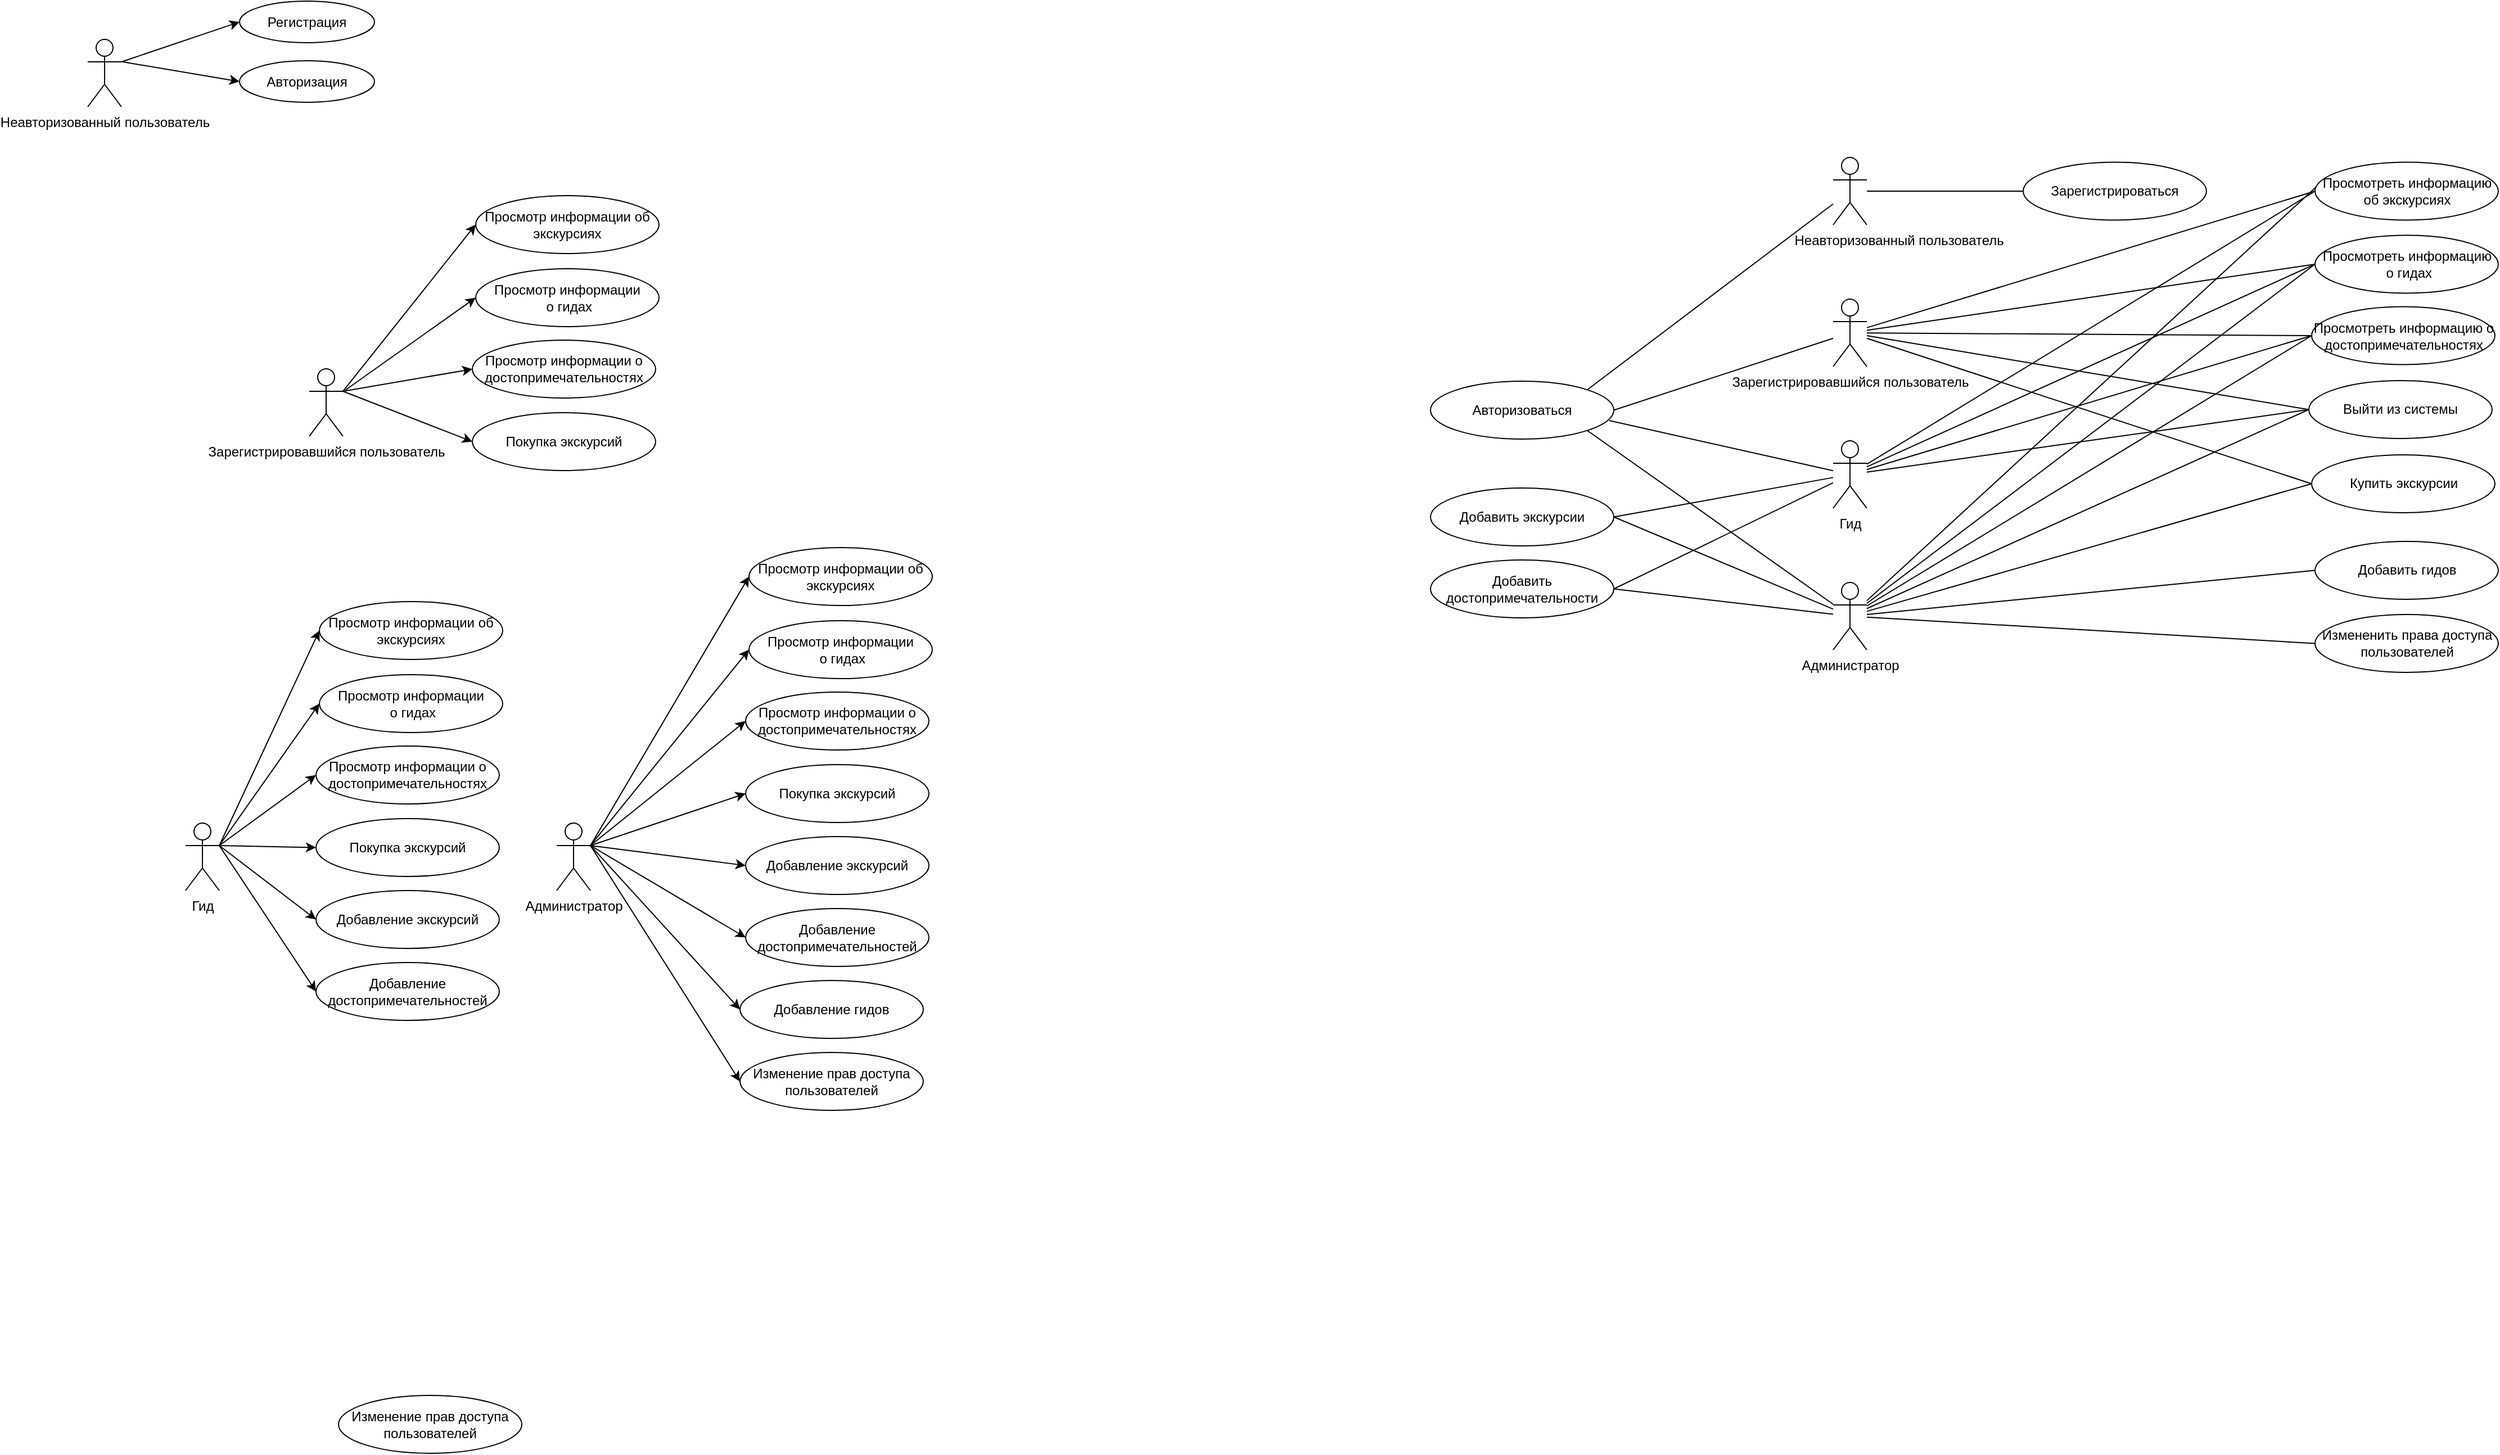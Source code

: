 <mxfile version="14.4.2" type="device"><diagram id="MyeSemXc057oteA3h1vB" name="Page-1"><mxGraphModel dx="1086" dy="806" grid="0" gridSize="10" guides="1" tooltips="1" connect="1" arrows="1" fold="1" page="0" pageScale="1" pageWidth="827" pageHeight="1169" math="0" shadow="0"><root><mxCell id="0"/><mxCell id="1" parent="0"/><mxCell id="lK_70EgkcgO9wUuQXPOq-2" value="Неавторизованный пользователь" style="shape=umlActor;verticalLabelPosition=bottom;verticalAlign=top;html=1;outlineConnect=0;" parent="1" vertex="1"><mxGeometry x="113" y="169" width="30" height="60" as="geometry"/></mxCell><mxCell id="lK_70EgkcgO9wUuQXPOq-31" style="orthogonalLoop=1;jettySize=auto;html=1;exitX=1;exitY=0.333;exitDx=0;exitDy=0;exitPerimeter=0;entryX=0;entryY=0.5;entryDx=0;entryDy=0;rounded=0;" parent="1" source="lK_70EgkcgO9wUuQXPOq-3" target="lK_70EgkcgO9wUuQXPOq-8" edge="1"><mxGeometry relative="1" as="geometry"/></mxCell><mxCell id="lK_70EgkcgO9wUuQXPOq-33" style="edgeStyle=none;rounded=0;orthogonalLoop=1;jettySize=auto;html=1;exitX=1;exitY=0.333;exitDx=0;exitDy=0;exitPerimeter=0;entryX=0;entryY=0.5;entryDx=0;entryDy=0;" parent="1" source="lK_70EgkcgO9wUuQXPOq-3" target="lK_70EgkcgO9wUuQXPOq-11" edge="1"><mxGeometry relative="1" as="geometry"/></mxCell><mxCell id="lK_70EgkcgO9wUuQXPOq-34" style="edgeStyle=none;rounded=0;orthogonalLoop=1;jettySize=auto;html=1;exitX=1;exitY=0.333;exitDx=0;exitDy=0;exitPerimeter=0;entryX=0;entryY=0.5;entryDx=0;entryDy=0;" parent="1" source="lK_70EgkcgO9wUuQXPOq-3" target="lK_70EgkcgO9wUuQXPOq-12" edge="1"><mxGeometry relative="1" as="geometry"/></mxCell><mxCell id="lK_70EgkcgO9wUuQXPOq-3" value="Зарегистрировавшийся пользователь" style="shape=umlActor;verticalLabelPosition=bottom;verticalAlign=top;html=1;outlineConnect=0;" parent="1" vertex="1"><mxGeometry x="310" y="462" width="30" height="60" as="geometry"/></mxCell><mxCell id="lK_70EgkcgO9wUuQXPOq-35" style="edgeStyle=none;rounded=0;orthogonalLoop=1;jettySize=auto;html=1;exitX=1;exitY=0.333;exitDx=0;exitDy=0;exitPerimeter=0;entryX=0;entryY=0.5;entryDx=0;entryDy=0;" parent="1" source="lK_70EgkcgO9wUuQXPOq-4" target="lK_70EgkcgO9wUuQXPOq-13" edge="1"><mxGeometry relative="1" as="geometry"/></mxCell><mxCell id="lK_70EgkcgO9wUuQXPOq-36" style="edgeStyle=none;rounded=0;orthogonalLoop=1;jettySize=auto;html=1;exitX=1;exitY=0.333;exitDx=0;exitDy=0;exitPerimeter=0;entryX=0;entryY=0.5;entryDx=0;entryDy=0;" parent="1" source="lK_70EgkcgO9wUuQXPOq-4" target="lK_70EgkcgO9wUuQXPOq-14" edge="1"><mxGeometry relative="1" as="geometry"/></mxCell><mxCell id="lK_70EgkcgO9wUuQXPOq-37" style="edgeStyle=none;rounded=0;orthogonalLoop=1;jettySize=auto;html=1;exitX=1;exitY=0.333;exitDx=0;exitDy=0;exitPerimeter=0;entryX=0;entryY=0.5;entryDx=0;entryDy=0;" parent="1" source="lK_70EgkcgO9wUuQXPOq-4" target="lK_70EgkcgO9wUuQXPOq-15" edge="1"><mxGeometry relative="1" as="geometry"/></mxCell><mxCell id="lK_70EgkcgO9wUuQXPOq-38" style="edgeStyle=none;rounded=0;orthogonalLoop=1;jettySize=auto;html=1;exitX=1;exitY=0.333;exitDx=0;exitDy=0;exitPerimeter=0;entryX=0;entryY=0.5;entryDx=0;entryDy=0;" parent="1" source="lK_70EgkcgO9wUuQXPOq-4" target="lK_70EgkcgO9wUuQXPOq-16" edge="1"><mxGeometry relative="1" as="geometry"/></mxCell><mxCell id="lK_70EgkcgO9wUuQXPOq-40" style="edgeStyle=none;rounded=0;orthogonalLoop=1;jettySize=auto;html=1;exitX=1;exitY=0.333;exitDx=0;exitDy=0;exitPerimeter=0;entryX=0;entryY=0.5;entryDx=0;entryDy=0;" parent="1" source="lK_70EgkcgO9wUuQXPOq-4" target="lK_70EgkcgO9wUuQXPOq-17" edge="1"><mxGeometry relative="1" as="geometry"/></mxCell><mxCell id="lK_70EgkcgO9wUuQXPOq-41" style="edgeStyle=none;rounded=0;orthogonalLoop=1;jettySize=auto;html=1;exitX=1;exitY=0.333;exitDx=0;exitDy=0;exitPerimeter=0;entryX=0;entryY=0.5;entryDx=0;entryDy=0;" parent="1" source="lK_70EgkcgO9wUuQXPOq-4" target="lK_70EgkcgO9wUuQXPOq-18" edge="1"><mxGeometry relative="1" as="geometry"/></mxCell><mxCell id="lK_70EgkcgO9wUuQXPOq-4" value="Гид&lt;span style=&quot;color: rgba(0 , 0 , 0 , 0) ; font-family: monospace ; font-size: 0px&quot;&gt;%3CmxGraphModel%3E%3Croot%3E%3CmxCell%20id%3D%220%22%2F%3E%3CmxCell%20id%3D%221%22%20parent%3D%220%22%2F%3E%3CmxCell%20id%3D%222%22%20value%3D%22%D0%97%D0%B0%D1%80%D0%B5%D0%B3%D0%B8%D1%81%D1%82%D1%80%D0%B8%D1%80%D0%BE%D0%B2%D0%B0%D0%B2%D1%88%D0%B8%D0%B9%D1%81%D1%8F%20%D0%BF%D0%BE%D0%BB%D1%8C%D0%B7%D0%BE%D0%B2%D0%B0%D1%82%D0%B5%D0%BB%D1%8C%22%20style%3D%22shape%3DumlActor%3BverticalLabelPosition%3Dbottom%3BverticalAlign%3Dtop%3Bhtml%3D1%3BoutlineConnect%3D0%3B%22%20vertex%3D%221%22%20parent%3D%221%22%3E%3CmxGeometry%20x%3D%22310%22%20y%3D%22462%22%20width%3D%2230%22%20height%3D%2260%22%20as%3D%22geometry%22%2F%3E%3C%2FmxCell%3E%3C%2Froot%3E%3C%2FmxGraphModel%3E&lt;/span&gt;" style="shape=umlActor;verticalLabelPosition=bottom;verticalAlign=top;html=1;outlineConnect=0;" parent="1" vertex="1"><mxGeometry x="200" y="866" width="30" height="60" as="geometry"/></mxCell><mxCell id="lK_70EgkcgO9wUuQXPOq-42" style="edgeStyle=none;rounded=0;orthogonalLoop=1;jettySize=auto;html=1;exitX=1;exitY=0.333;exitDx=0;exitDy=0;exitPerimeter=0;entryX=0;entryY=0.5;entryDx=0;entryDy=0;" parent="1" source="lK_70EgkcgO9wUuQXPOq-5" target="lK_70EgkcgO9wUuQXPOq-19" edge="1"><mxGeometry relative="1" as="geometry"/></mxCell><mxCell id="lK_70EgkcgO9wUuQXPOq-43" style="edgeStyle=none;rounded=0;orthogonalLoop=1;jettySize=auto;html=1;exitX=1;exitY=0.333;exitDx=0;exitDy=0;exitPerimeter=0;entryX=0;entryY=0.5;entryDx=0;entryDy=0;" parent="1" source="lK_70EgkcgO9wUuQXPOq-5" target="lK_70EgkcgO9wUuQXPOq-20" edge="1"><mxGeometry relative="1" as="geometry"/></mxCell><mxCell id="lK_70EgkcgO9wUuQXPOq-44" style="edgeStyle=none;rounded=0;orthogonalLoop=1;jettySize=auto;html=1;exitX=1;exitY=0.333;exitDx=0;exitDy=0;exitPerimeter=0;entryX=0;entryY=0.5;entryDx=0;entryDy=0;" parent="1" source="lK_70EgkcgO9wUuQXPOq-5" target="lK_70EgkcgO9wUuQXPOq-21" edge="1"><mxGeometry relative="1" as="geometry"/></mxCell><mxCell id="lK_70EgkcgO9wUuQXPOq-45" style="edgeStyle=none;rounded=0;orthogonalLoop=1;jettySize=auto;html=1;exitX=1;exitY=0.333;exitDx=0;exitDy=0;exitPerimeter=0;entryX=0;entryY=0.5;entryDx=0;entryDy=0;" parent="1" source="lK_70EgkcgO9wUuQXPOq-5" target="lK_70EgkcgO9wUuQXPOq-22" edge="1"><mxGeometry relative="1" as="geometry"/></mxCell><mxCell id="lK_70EgkcgO9wUuQXPOq-46" style="edgeStyle=none;rounded=0;orthogonalLoop=1;jettySize=auto;html=1;exitX=1;exitY=0.333;exitDx=0;exitDy=0;exitPerimeter=0;entryX=0;entryY=0.5;entryDx=0;entryDy=0;" parent="1" source="lK_70EgkcgO9wUuQXPOq-5" target="lK_70EgkcgO9wUuQXPOq-23" edge="1"><mxGeometry relative="1" as="geometry"/></mxCell><mxCell id="lK_70EgkcgO9wUuQXPOq-47" style="edgeStyle=none;rounded=0;orthogonalLoop=1;jettySize=auto;html=1;exitX=1;exitY=0.333;exitDx=0;exitDy=0;exitPerimeter=0;entryX=0;entryY=0.5;entryDx=0;entryDy=0;" parent="1" source="lK_70EgkcgO9wUuQXPOq-5" target="lK_70EgkcgO9wUuQXPOq-24" edge="1"><mxGeometry relative="1" as="geometry"/></mxCell><mxCell id="lK_70EgkcgO9wUuQXPOq-48" style="edgeStyle=none;rounded=0;orthogonalLoop=1;jettySize=auto;html=1;exitX=1;exitY=0.333;exitDx=0;exitDy=0;exitPerimeter=0;entryX=0;entryY=0.5;entryDx=0;entryDy=0;" parent="1" source="lK_70EgkcgO9wUuQXPOq-5" target="lK_70EgkcgO9wUuQXPOq-25" edge="1"><mxGeometry relative="1" as="geometry"/></mxCell><mxCell id="lK_70EgkcgO9wUuQXPOq-49" style="edgeStyle=none;rounded=0;orthogonalLoop=1;jettySize=auto;html=1;exitX=1;exitY=0.333;exitDx=0;exitDy=0;exitPerimeter=0;entryX=0;entryY=0.5;entryDx=0;entryDy=0;" parent="1" source="lK_70EgkcgO9wUuQXPOq-5" target="lK_70EgkcgO9wUuQXPOq-26" edge="1"><mxGeometry relative="1" as="geometry"/></mxCell><mxCell id="lK_70EgkcgO9wUuQXPOq-5" value="Администратор" style="shape=umlActor;verticalLabelPosition=bottom;verticalAlign=top;html=1;outlineConnect=0;" parent="1" vertex="1"><mxGeometry x="530" y="866" width="30" height="60" as="geometry"/></mxCell><mxCell id="lK_70EgkcgO9wUuQXPOq-6" value="Регистрация" style="ellipse;whiteSpace=wrap;html=1;" parent="1" vertex="1"><mxGeometry x="248" y="135" width="120" height="37" as="geometry"/></mxCell><mxCell id="lK_70EgkcgO9wUuQXPOq-7" value="Авторизация" style="ellipse;whiteSpace=wrap;html=1;" parent="1" vertex="1"><mxGeometry x="248" y="188" width="120" height="37" as="geometry"/></mxCell><mxCell id="lK_70EgkcgO9wUuQXPOq-8" value="Просмотр информации об экскурсиях" style="ellipse;whiteSpace=wrap;html=1;" parent="1" vertex="1"><mxGeometry x="458" y="308" width="163" height="51.5" as="geometry"/></mxCell><mxCell id="lK_70EgkcgO9wUuQXPOq-10" value="Просмотр информации&lt;br&gt;&amp;nbsp;о гидах" style="ellipse;whiteSpace=wrap;html=1;" parent="1" vertex="1"><mxGeometry x="458" y="373" width="163" height="51.5" as="geometry"/></mxCell><mxCell id="lK_70EgkcgO9wUuQXPOq-11" value="Просмотр информации о достопримечательностях" style="ellipse;whiteSpace=wrap;html=1;" parent="1" vertex="1"><mxGeometry x="455" y="436.5" width="163" height="51.5" as="geometry"/></mxCell><mxCell id="lK_70EgkcgO9wUuQXPOq-12" value="Покупка экскурсий" style="ellipse;whiteSpace=wrap;html=1;" parent="1" vertex="1"><mxGeometry x="455" y="501" width="163" height="51.5" as="geometry"/></mxCell><mxCell id="lK_70EgkcgO9wUuQXPOq-13" value="Просмотр информации об экскурсиях" style="ellipse;whiteSpace=wrap;html=1;" parent="1" vertex="1"><mxGeometry x="319" y="669" width="163" height="51.5" as="geometry"/></mxCell><mxCell id="lK_70EgkcgO9wUuQXPOq-14" value="Просмотр информации&lt;br&gt;&amp;nbsp;о гидах" style="ellipse;whiteSpace=wrap;html=1;" parent="1" vertex="1"><mxGeometry x="319" y="734" width="163" height="51.5" as="geometry"/></mxCell><mxCell id="lK_70EgkcgO9wUuQXPOq-15" value="Просмотр информации о достопримечательностях" style="ellipse;whiteSpace=wrap;html=1;" parent="1" vertex="1"><mxGeometry x="316" y="797.5" width="163" height="51.5" as="geometry"/></mxCell><mxCell id="lK_70EgkcgO9wUuQXPOq-16" value="Покупка экскурсий" style="ellipse;whiteSpace=wrap;html=1;" parent="1" vertex="1"><mxGeometry x="316" y="862" width="163" height="51.5" as="geometry"/></mxCell><mxCell id="lK_70EgkcgO9wUuQXPOq-17" value="Добавление экскурсий" style="ellipse;whiteSpace=wrap;html=1;" parent="1" vertex="1"><mxGeometry x="316" y="926" width="163" height="51.5" as="geometry"/></mxCell><mxCell id="lK_70EgkcgO9wUuQXPOq-18" value="Добавление достопримечательностей" style="ellipse;whiteSpace=wrap;html=1;" parent="1" vertex="1"><mxGeometry x="316" y="990" width="163" height="51.5" as="geometry"/></mxCell><mxCell id="lK_70EgkcgO9wUuQXPOq-19" value="Просмотр информации об экскурсиях" style="ellipse;whiteSpace=wrap;html=1;" parent="1" vertex="1"><mxGeometry x="701" y="621" width="163" height="51.5" as="geometry"/></mxCell><mxCell id="lK_70EgkcgO9wUuQXPOq-20" value="Просмотр информации&lt;br&gt;&amp;nbsp;о гидах" style="ellipse;whiteSpace=wrap;html=1;" parent="1" vertex="1"><mxGeometry x="701" y="686" width="163" height="51.5" as="geometry"/></mxCell><mxCell id="lK_70EgkcgO9wUuQXPOq-21" value="Просмотр информации о достопримечательностях" style="ellipse;whiteSpace=wrap;html=1;" parent="1" vertex="1"><mxGeometry x="698" y="749.5" width="163" height="51.5" as="geometry"/></mxCell><mxCell id="lK_70EgkcgO9wUuQXPOq-22" value="Покупка экскурсий" style="ellipse;whiteSpace=wrap;html=1;" parent="1" vertex="1"><mxGeometry x="698" y="814" width="163" height="51.5" as="geometry"/></mxCell><mxCell id="lK_70EgkcgO9wUuQXPOq-23" value="Добавление экскурсий" style="ellipse;whiteSpace=wrap;html=1;" parent="1" vertex="1"><mxGeometry x="698" y="878" width="163" height="51.5" as="geometry"/></mxCell><mxCell id="lK_70EgkcgO9wUuQXPOq-24" value="Добавление достопримечательностей" style="ellipse;whiteSpace=wrap;html=1;" parent="1" vertex="1"><mxGeometry x="698" y="942" width="163" height="51.5" as="geometry"/></mxCell><mxCell id="lK_70EgkcgO9wUuQXPOq-25" value="Добавление гидов" style="ellipse;whiteSpace=wrap;html=1;" parent="1" vertex="1"><mxGeometry x="693" y="1006" width="163" height="51.5" as="geometry"/></mxCell><mxCell id="lK_70EgkcgO9wUuQXPOq-26" value="Изменение прав доступа пользователей" style="ellipse;whiteSpace=wrap;html=1;" parent="1" vertex="1"><mxGeometry x="693" y="1070" width="163" height="51.5" as="geometry"/></mxCell><mxCell id="lK_70EgkcgO9wUuQXPOq-27" value="Изменение прав доступа пользователей" style="ellipse;whiteSpace=wrap;html=1;" parent="1" vertex="1"><mxGeometry x="336" y="1375" width="163" height="51.5" as="geometry"/></mxCell><mxCell id="lK_70EgkcgO9wUuQXPOq-29" value="" style="endArrow=classic;html=1;entryX=0;entryY=0.5;entryDx=0;entryDy=0;exitX=1;exitY=0.333;exitDx=0;exitDy=0;exitPerimeter=0;" parent="1" source="lK_70EgkcgO9wUuQXPOq-2" target="lK_70EgkcgO9wUuQXPOq-6" edge="1"><mxGeometry width="50" height="50" relative="1" as="geometry"><mxPoint x="-1" y="301" as="sourcePoint"/><mxPoint x="49" y="251" as="targetPoint"/></mxGeometry></mxCell><mxCell id="lK_70EgkcgO9wUuQXPOq-30" value="" style="endArrow=classic;html=1;entryX=0;entryY=0.5;entryDx=0;entryDy=0;" parent="1" target="lK_70EgkcgO9wUuQXPOq-7" edge="1"><mxGeometry width="50" height="50" relative="1" as="geometry"><mxPoint x="144" y="189" as="sourcePoint"/><mxPoint x="251" y="209" as="targetPoint"/></mxGeometry></mxCell><mxCell id="lK_70EgkcgO9wUuQXPOq-32" style="orthogonalLoop=1;jettySize=auto;html=1;entryX=0;entryY=0.5;entryDx=0;entryDy=0;rounded=0;" parent="1" target="lK_70EgkcgO9wUuQXPOq-10" edge="1"><mxGeometry relative="1" as="geometry"><mxPoint x="342" y="481" as="sourcePoint"/><mxPoint x="468" y="343.75" as="targetPoint"/></mxGeometry></mxCell><mxCell id="WhXL6YJvgctUONlMW6Hk-18" style="edgeStyle=orthogonalEdgeStyle;rounded=0;orthogonalLoop=1;jettySize=auto;html=1;entryX=0;entryY=0.5;entryDx=0;entryDy=0;endArrow=none;endFill=0;" edge="1" parent="1" source="WhXL6YJvgctUONlMW6Hk-1" target="WhXL6YJvgctUONlMW6Hk-8"><mxGeometry relative="1" as="geometry"/></mxCell><mxCell id="WhXL6YJvgctUONlMW6Hk-19" style="rounded=0;orthogonalLoop=1;jettySize=auto;html=1;entryX=1;entryY=0;entryDx=0;entryDy=0;endArrow=none;endFill=0;" edge="1" parent="1" source="WhXL6YJvgctUONlMW6Hk-1" target="WhXL6YJvgctUONlMW6Hk-6"><mxGeometry relative="1" as="geometry"/></mxCell><mxCell id="WhXL6YJvgctUONlMW6Hk-1" value="&amp;nbsp; &amp;nbsp; &amp;nbsp; &amp;nbsp; &amp;nbsp; &amp;nbsp; &amp;nbsp; &amp;nbsp; &amp;nbsp; &amp;nbsp; &amp;nbsp; &amp;nbsp; &amp;nbsp; Неавторизованный пользователь" style="shape=umlActor;verticalLabelPosition=bottom;verticalAlign=top;html=1;outlineConnect=0;" vertex="1" parent="1"><mxGeometry x="1665" y="274" width="30" height="60" as="geometry"/></mxCell><mxCell id="WhXL6YJvgctUONlMW6Hk-20" style="edgeStyle=none;rounded=0;orthogonalLoop=1;jettySize=auto;html=1;entryX=1;entryY=0.5;entryDx=0;entryDy=0;endArrow=none;endFill=0;" edge="1" parent="1" source="WhXL6YJvgctUONlMW6Hk-3" target="WhXL6YJvgctUONlMW6Hk-6"><mxGeometry relative="1" as="geometry"/></mxCell><mxCell id="WhXL6YJvgctUONlMW6Hk-25" style="edgeStyle=none;rounded=0;orthogonalLoop=1;jettySize=auto;html=1;entryX=0;entryY=0.5;entryDx=0;entryDy=0;endArrow=none;endFill=0;" edge="1" parent="1" source="WhXL6YJvgctUONlMW6Hk-3" target="WhXL6YJvgctUONlMW6Hk-9"><mxGeometry relative="1" as="geometry"/></mxCell><mxCell id="WhXL6YJvgctUONlMW6Hk-26" style="edgeStyle=none;rounded=0;orthogonalLoop=1;jettySize=auto;html=1;entryX=0;entryY=0.5;entryDx=0;entryDy=0;endArrow=none;endFill=0;" edge="1" parent="1" source="WhXL6YJvgctUONlMW6Hk-3" target="WhXL6YJvgctUONlMW6Hk-10"><mxGeometry relative="1" as="geometry"/></mxCell><mxCell id="WhXL6YJvgctUONlMW6Hk-27" style="edgeStyle=none;rounded=0;orthogonalLoop=1;jettySize=auto;html=1;entryX=0;entryY=0.5;entryDx=0;entryDy=0;endArrow=none;endFill=0;" edge="1" parent="1" source="WhXL6YJvgctUONlMW6Hk-3" target="WhXL6YJvgctUONlMW6Hk-11"><mxGeometry relative="1" as="geometry"/></mxCell><mxCell id="WhXL6YJvgctUONlMW6Hk-28" style="edgeStyle=none;rounded=0;orthogonalLoop=1;jettySize=auto;html=1;entryX=0;entryY=0.5;entryDx=0;entryDy=0;endArrow=none;endFill=0;" edge="1" parent="1" source="WhXL6YJvgctUONlMW6Hk-3" target="WhXL6YJvgctUONlMW6Hk-17"><mxGeometry relative="1" as="geometry"/></mxCell><mxCell id="WhXL6YJvgctUONlMW6Hk-34" style="edgeStyle=none;rounded=0;orthogonalLoop=1;jettySize=auto;html=1;entryX=0;entryY=0.5;entryDx=0;entryDy=0;endArrow=none;endFill=0;" edge="1" parent="1" source="WhXL6YJvgctUONlMW6Hk-3" target="WhXL6YJvgctUONlMW6Hk-12"><mxGeometry relative="1" as="geometry"/></mxCell><mxCell id="WhXL6YJvgctUONlMW6Hk-3" value="Зарегистрировавшийся пользователь" style="shape=umlActor;verticalLabelPosition=bottom;verticalAlign=top;html=1;outlineConnect=0;" vertex="1" parent="1"><mxGeometry x="1665" y="400" width="30" height="60" as="geometry"/></mxCell><mxCell id="WhXL6YJvgctUONlMW6Hk-21" style="edgeStyle=none;rounded=0;orthogonalLoop=1;jettySize=auto;html=1;entryX=0.975;entryY=0.68;entryDx=0;entryDy=0;entryPerimeter=0;endArrow=none;endFill=0;" edge="1" parent="1" source="WhXL6YJvgctUONlMW6Hk-4" target="WhXL6YJvgctUONlMW6Hk-6"><mxGeometry relative="1" as="geometry"/></mxCell><mxCell id="WhXL6YJvgctUONlMW6Hk-29" style="edgeStyle=none;rounded=0;orthogonalLoop=1;jettySize=auto;html=1;entryX=0;entryY=0.5;entryDx=0;entryDy=0;endArrow=none;endFill=0;" edge="1" parent="1" source="WhXL6YJvgctUONlMW6Hk-4" target="WhXL6YJvgctUONlMW6Hk-17"><mxGeometry relative="1" as="geometry"/></mxCell><mxCell id="WhXL6YJvgctUONlMW6Hk-31" style="edgeStyle=none;rounded=0;orthogonalLoop=1;jettySize=auto;html=1;entryX=0;entryY=0.5;entryDx=0;entryDy=0;endArrow=none;endFill=0;" edge="1" parent="1" source="WhXL6YJvgctUONlMW6Hk-4" target="WhXL6YJvgctUONlMW6Hk-9"><mxGeometry relative="1" as="geometry"/></mxCell><mxCell id="WhXL6YJvgctUONlMW6Hk-32" style="edgeStyle=none;rounded=0;orthogonalLoop=1;jettySize=auto;html=1;entryX=0;entryY=0.5;entryDx=0;entryDy=0;endArrow=none;endFill=0;" edge="1" parent="1" source="WhXL6YJvgctUONlMW6Hk-4" target="WhXL6YJvgctUONlMW6Hk-10"><mxGeometry relative="1" as="geometry"/></mxCell><mxCell id="WhXL6YJvgctUONlMW6Hk-33" style="edgeStyle=none;rounded=0;orthogonalLoop=1;jettySize=auto;html=1;entryX=0;entryY=0.5;entryDx=0;entryDy=0;endArrow=none;endFill=0;" edge="1" parent="1" source="WhXL6YJvgctUONlMW6Hk-4" target="WhXL6YJvgctUONlMW6Hk-11"><mxGeometry relative="1" as="geometry"/></mxCell><mxCell id="WhXL6YJvgctUONlMW6Hk-35" style="edgeStyle=none;rounded=0;orthogonalLoop=1;jettySize=auto;html=1;entryX=1;entryY=0.5;entryDx=0;entryDy=0;endArrow=none;endFill=0;" edge="1" parent="1" source="WhXL6YJvgctUONlMW6Hk-4" target="WhXL6YJvgctUONlMW6Hk-13"><mxGeometry relative="1" as="geometry"/></mxCell><mxCell id="WhXL6YJvgctUONlMW6Hk-36" style="edgeStyle=none;rounded=0;orthogonalLoop=1;jettySize=auto;html=1;entryX=1;entryY=0.5;entryDx=0;entryDy=0;endArrow=none;endFill=0;" edge="1" parent="1" source="WhXL6YJvgctUONlMW6Hk-4" target="WhXL6YJvgctUONlMW6Hk-14"><mxGeometry relative="1" as="geometry"/></mxCell><mxCell id="WhXL6YJvgctUONlMW6Hk-4" value="Гид&lt;span style=&quot;color: rgba(0 , 0 , 0 , 0) ; font-family: monospace ; font-size: 0px&quot;&gt;%3CmxGraphModel%3E%3Croot%3E%3CmxCell%20id%3D%220%22%2F%3E%3CmxCell%20id%3D%221%22%20parent%3D%220%22%2F%3E%3CmxCell%20id%3D%222%22%20value%3D%22%D0%97%D0%B0%D1%80%D0%B5%D0%B3%D0%B8%D1%81%D1%82%D1%80%D0%B8%D1%80%D0%BE%D0%B2%D0%B0%D0%B2%D1%88%D0%B8%D0%B9%D1%81%D1%8F%20%D0%BF%D0%BE%D0%BB%D1%8C%D0%B7%D0%BE%D0%B2%D0%B0%D1%82%D0%B5%D0%BB%D1%8C%22%20style%3D%22shape%3DumlActor%3BverticalLabelPosition%3Dbottom%3BverticalAlign%3Dtop%3Bhtml%3D1%3BoutlineConnect%3D0%3B%22%20vertex%3D%221%22%20parent%3D%221%22%3E%3CmxGeometry%20x%3D%22310%22%20y%3D%22462%22%20width%3D%2230%22%20height%3D%2260%22%20as%3D%22geometry%22%2F%3E%3C%2FmxCell%3E%3C%2Froot%3E%3C%2FmxGraphModel%3E&lt;/span&gt;" style="shape=umlActor;verticalLabelPosition=bottom;verticalAlign=top;html=1;outlineConnect=0;" vertex="1" parent="1"><mxGeometry x="1665" y="526" width="30" height="60" as="geometry"/></mxCell><mxCell id="WhXL6YJvgctUONlMW6Hk-22" style="edgeStyle=none;rounded=0;orthogonalLoop=1;jettySize=auto;html=1;entryX=1;entryY=1;entryDx=0;entryDy=0;endArrow=none;endFill=0;" edge="1" parent="1" source="WhXL6YJvgctUONlMW6Hk-5" target="WhXL6YJvgctUONlMW6Hk-6"><mxGeometry relative="1" as="geometry"/></mxCell><mxCell id="WhXL6YJvgctUONlMW6Hk-30" style="edgeStyle=none;rounded=0;orthogonalLoop=1;jettySize=auto;html=1;entryX=0;entryY=0.5;entryDx=0;entryDy=0;endArrow=none;endFill=0;" edge="1" parent="1" source="WhXL6YJvgctUONlMW6Hk-5" target="WhXL6YJvgctUONlMW6Hk-17"><mxGeometry relative="1" as="geometry"/></mxCell><mxCell id="WhXL6YJvgctUONlMW6Hk-38" style="edgeStyle=none;rounded=0;orthogonalLoop=1;jettySize=auto;html=1;entryX=0.018;entryY=0.393;entryDx=0;entryDy=0;entryPerimeter=0;endArrow=none;endFill=0;" edge="1" parent="1" source="WhXL6YJvgctUONlMW6Hk-5" target="WhXL6YJvgctUONlMW6Hk-9"><mxGeometry relative="1" as="geometry"/></mxCell><mxCell id="WhXL6YJvgctUONlMW6Hk-40" style="edgeStyle=none;rounded=0;orthogonalLoop=1;jettySize=auto;html=1;entryX=0;entryY=0.5;entryDx=0;entryDy=0;endArrow=none;endFill=0;" edge="1" parent="1" source="WhXL6YJvgctUONlMW6Hk-5" target="WhXL6YJvgctUONlMW6Hk-10"><mxGeometry relative="1" as="geometry"/></mxCell><mxCell id="WhXL6YJvgctUONlMW6Hk-41" style="edgeStyle=none;rounded=0;orthogonalLoop=1;jettySize=auto;html=1;entryX=0;entryY=0.5;entryDx=0;entryDy=0;endArrow=none;endFill=0;" edge="1" parent="1" source="WhXL6YJvgctUONlMW6Hk-5" target="WhXL6YJvgctUONlMW6Hk-11"><mxGeometry relative="1" as="geometry"/></mxCell><mxCell id="WhXL6YJvgctUONlMW6Hk-42" style="edgeStyle=none;rounded=0;orthogonalLoop=1;jettySize=auto;html=1;entryX=0;entryY=0.5;entryDx=0;entryDy=0;endArrow=none;endFill=0;" edge="1" parent="1" source="WhXL6YJvgctUONlMW6Hk-5" target="WhXL6YJvgctUONlMW6Hk-12"><mxGeometry relative="1" as="geometry"/></mxCell><mxCell id="WhXL6YJvgctUONlMW6Hk-43" style="edgeStyle=none;rounded=0;orthogonalLoop=1;jettySize=auto;html=1;entryX=1;entryY=0.5;entryDx=0;entryDy=0;endArrow=none;endFill=0;" edge="1" parent="1" source="WhXL6YJvgctUONlMW6Hk-5" target="WhXL6YJvgctUONlMW6Hk-13"><mxGeometry relative="1" as="geometry"/></mxCell><mxCell id="WhXL6YJvgctUONlMW6Hk-44" style="edgeStyle=none;rounded=0;orthogonalLoop=1;jettySize=auto;html=1;entryX=1;entryY=0.5;entryDx=0;entryDy=0;endArrow=none;endFill=0;" edge="1" parent="1" source="WhXL6YJvgctUONlMW6Hk-5" target="WhXL6YJvgctUONlMW6Hk-14"><mxGeometry relative="1" as="geometry"/></mxCell><mxCell id="WhXL6YJvgctUONlMW6Hk-45" style="edgeStyle=none;rounded=0;orthogonalLoop=1;jettySize=auto;html=1;entryX=0;entryY=0.5;entryDx=0;entryDy=0;endArrow=none;endFill=0;" edge="1" parent="1" source="WhXL6YJvgctUONlMW6Hk-5" target="WhXL6YJvgctUONlMW6Hk-15"><mxGeometry relative="1" as="geometry"/></mxCell><mxCell id="WhXL6YJvgctUONlMW6Hk-46" style="edgeStyle=none;rounded=0;orthogonalLoop=1;jettySize=auto;html=1;entryX=0;entryY=0.5;entryDx=0;entryDy=0;endArrow=none;endFill=0;" edge="1" parent="1" source="WhXL6YJvgctUONlMW6Hk-5" target="WhXL6YJvgctUONlMW6Hk-16"><mxGeometry relative="1" as="geometry"/></mxCell><mxCell id="WhXL6YJvgctUONlMW6Hk-5" value="Администратор" style="shape=umlActor;verticalLabelPosition=bottom;verticalAlign=top;html=1;outlineConnect=0;" vertex="1" parent="1"><mxGeometry x="1665" y="652" width="30" height="60" as="geometry"/></mxCell><mxCell id="WhXL6YJvgctUONlMW6Hk-6" value="Авторизоваться" style="ellipse;whiteSpace=wrap;html=1;" vertex="1" parent="1"><mxGeometry x="1307" y="473" width="163" height="51.5" as="geometry"/></mxCell><mxCell id="WhXL6YJvgctUONlMW6Hk-8" value="Зарегистрироваться" style="ellipse;whiteSpace=wrap;html=1;" vertex="1" parent="1"><mxGeometry x="1834" y="278.25" width="163" height="51.5" as="geometry"/></mxCell><mxCell id="WhXL6YJvgctUONlMW6Hk-9" value="Просмотреть информацию об экскурсиях" style="ellipse;whiteSpace=wrap;html=1;" vertex="1" parent="1"><mxGeometry x="2093.5" y="278.25" width="163" height="51.5" as="geometry"/></mxCell><mxCell id="WhXL6YJvgctUONlMW6Hk-10" value="Просмотреть информацию&lt;br&gt;&amp;nbsp;о гидах" style="ellipse;whiteSpace=wrap;html=1;" vertex="1" parent="1"><mxGeometry x="2093.5" y="343.25" width="163" height="51.5" as="geometry"/></mxCell><mxCell id="WhXL6YJvgctUONlMW6Hk-11" value="Просмотреть информацию о достопримечательностях" style="ellipse;whiteSpace=wrap;html=1;" vertex="1" parent="1"><mxGeometry x="2090.5" y="406.75" width="163" height="51.5" as="geometry"/></mxCell><mxCell id="WhXL6YJvgctUONlMW6Hk-12" value="Купить экскурсии" style="ellipse;whiteSpace=wrap;html=1;" vertex="1" parent="1"><mxGeometry x="2090.5" y="538.5" width="163" height="51.5" as="geometry"/></mxCell><mxCell id="WhXL6YJvgctUONlMW6Hk-13" value="Добавить экскурсии" style="ellipse;whiteSpace=wrap;html=1;" vertex="1" parent="1"><mxGeometry x="1307" y="568" width="163" height="51.5" as="geometry"/></mxCell><mxCell id="WhXL6YJvgctUONlMW6Hk-14" value="Добавить достопримечательности" style="ellipse;whiteSpace=wrap;html=1;" vertex="1" parent="1"><mxGeometry x="1307" y="632" width="163" height="51.5" as="geometry"/></mxCell><mxCell id="WhXL6YJvgctUONlMW6Hk-15" value="Добавить гидов" style="ellipse;whiteSpace=wrap;html=1;" vertex="1" parent="1"><mxGeometry x="2093.5" y="615.5" width="163" height="51.5" as="geometry"/></mxCell><mxCell id="WhXL6YJvgctUONlMW6Hk-16" value="Измененить права доступа пользователей" style="ellipse;whiteSpace=wrap;html=1;" vertex="1" parent="1"><mxGeometry x="2093.5" y="680.5" width="163" height="51.5" as="geometry"/></mxCell><mxCell id="WhXL6YJvgctUONlMW6Hk-17" value="Выйти из системы" style="ellipse;whiteSpace=wrap;html=1;" vertex="1" parent="1"><mxGeometry x="2088" y="472.5" width="163" height="51.5" as="geometry"/></mxCell></root></mxGraphModel></diagram></mxfile>